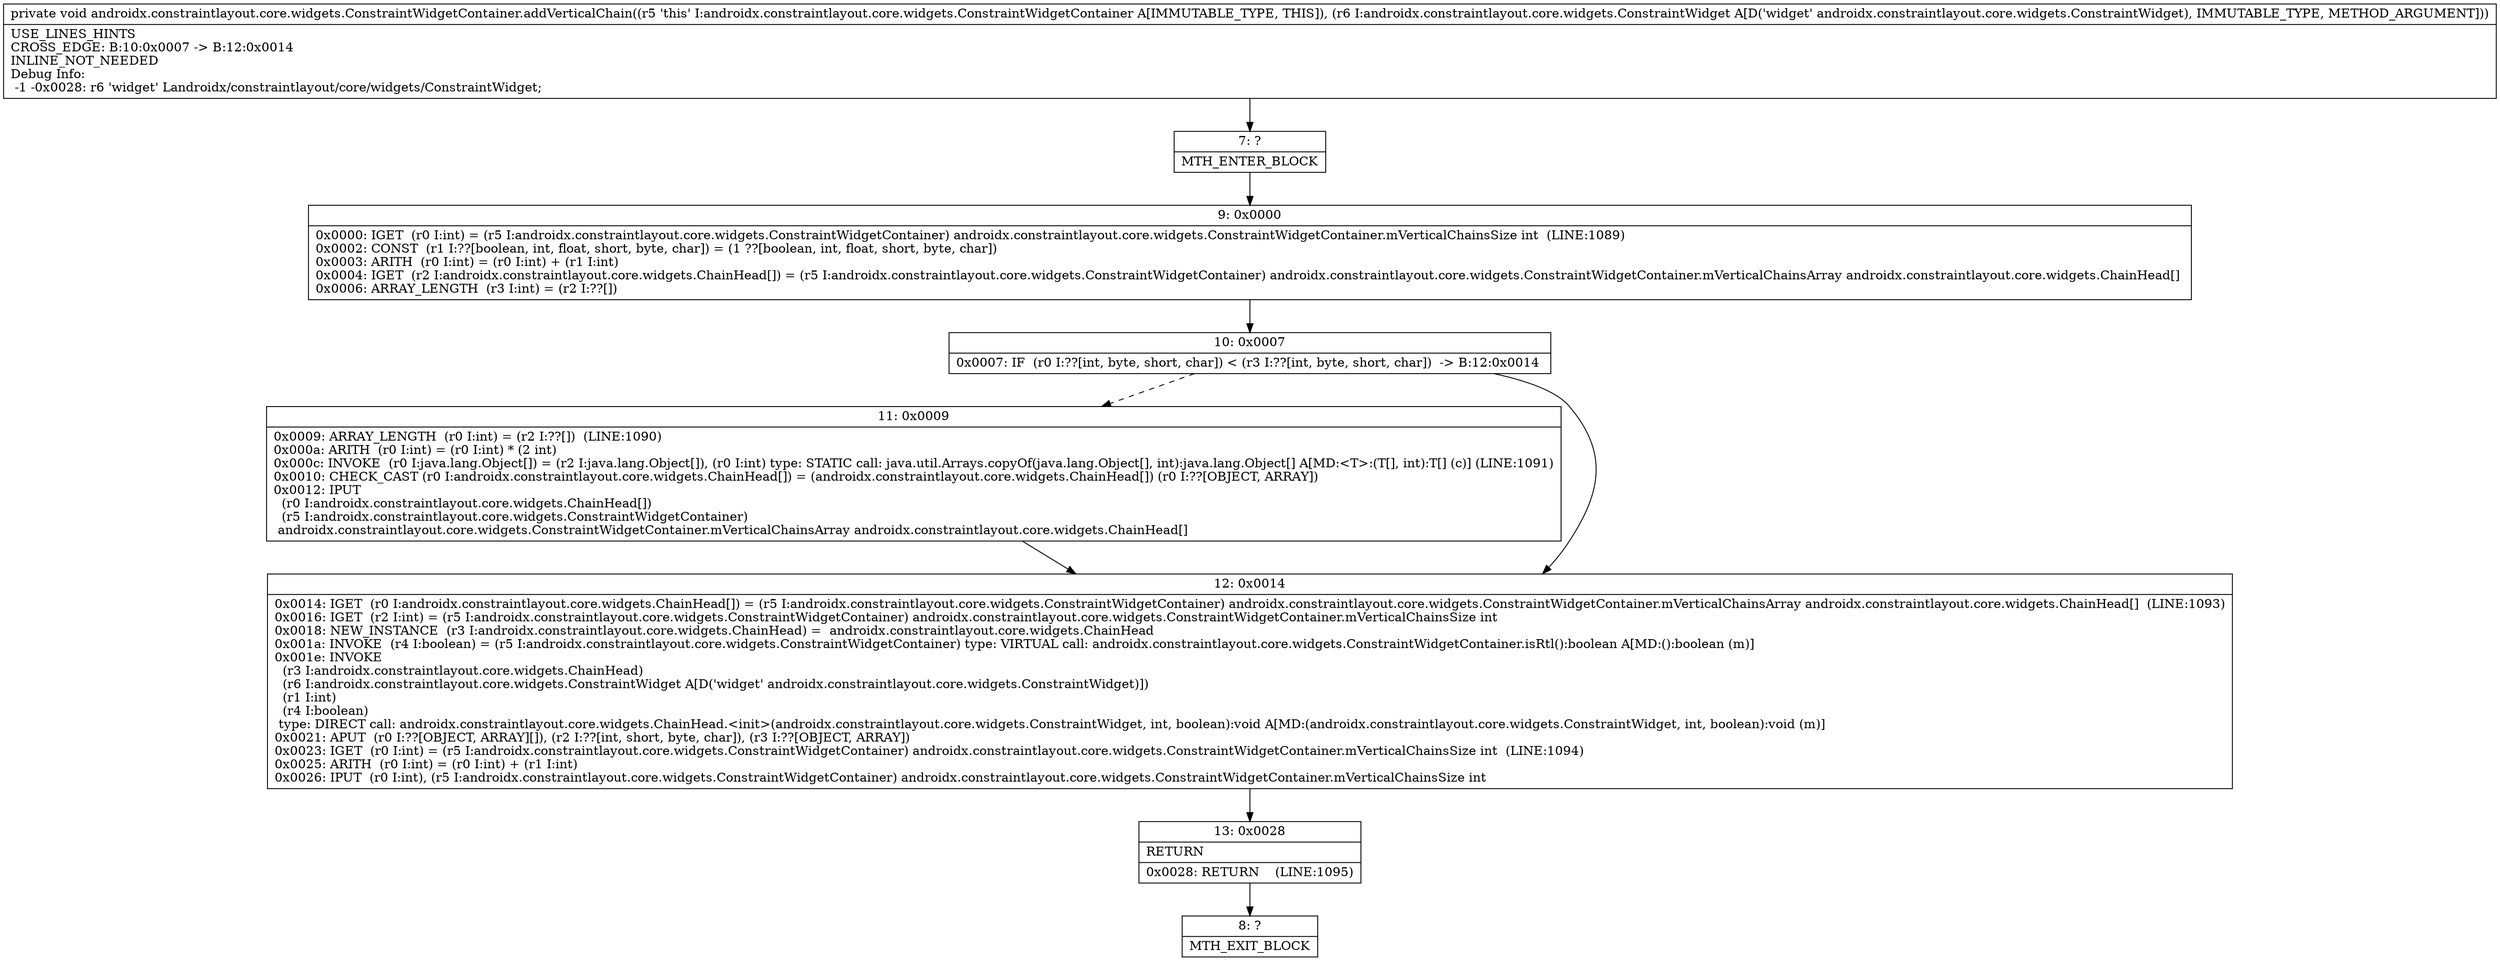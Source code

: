 digraph "CFG forandroidx.constraintlayout.core.widgets.ConstraintWidgetContainer.addVerticalChain(Landroidx\/constraintlayout\/core\/widgets\/ConstraintWidget;)V" {
Node_7 [shape=record,label="{7\:\ ?|MTH_ENTER_BLOCK\l}"];
Node_9 [shape=record,label="{9\:\ 0x0000|0x0000: IGET  (r0 I:int) = (r5 I:androidx.constraintlayout.core.widgets.ConstraintWidgetContainer) androidx.constraintlayout.core.widgets.ConstraintWidgetContainer.mVerticalChainsSize int  (LINE:1089)\l0x0002: CONST  (r1 I:??[boolean, int, float, short, byte, char]) = (1 ??[boolean, int, float, short, byte, char]) \l0x0003: ARITH  (r0 I:int) = (r0 I:int) + (r1 I:int) \l0x0004: IGET  (r2 I:androidx.constraintlayout.core.widgets.ChainHead[]) = (r5 I:androidx.constraintlayout.core.widgets.ConstraintWidgetContainer) androidx.constraintlayout.core.widgets.ConstraintWidgetContainer.mVerticalChainsArray androidx.constraintlayout.core.widgets.ChainHead[] \l0x0006: ARRAY_LENGTH  (r3 I:int) = (r2 I:??[]) \l}"];
Node_10 [shape=record,label="{10\:\ 0x0007|0x0007: IF  (r0 I:??[int, byte, short, char]) \< (r3 I:??[int, byte, short, char])  \-\> B:12:0x0014 \l}"];
Node_11 [shape=record,label="{11\:\ 0x0009|0x0009: ARRAY_LENGTH  (r0 I:int) = (r2 I:??[])  (LINE:1090)\l0x000a: ARITH  (r0 I:int) = (r0 I:int) * (2 int) \l0x000c: INVOKE  (r0 I:java.lang.Object[]) = (r2 I:java.lang.Object[]), (r0 I:int) type: STATIC call: java.util.Arrays.copyOf(java.lang.Object[], int):java.lang.Object[] A[MD:\<T\>:(T[], int):T[] (c)] (LINE:1091)\l0x0010: CHECK_CAST (r0 I:androidx.constraintlayout.core.widgets.ChainHead[]) = (androidx.constraintlayout.core.widgets.ChainHead[]) (r0 I:??[OBJECT, ARRAY]) \l0x0012: IPUT  \l  (r0 I:androidx.constraintlayout.core.widgets.ChainHead[])\l  (r5 I:androidx.constraintlayout.core.widgets.ConstraintWidgetContainer)\l androidx.constraintlayout.core.widgets.ConstraintWidgetContainer.mVerticalChainsArray androidx.constraintlayout.core.widgets.ChainHead[] \l}"];
Node_12 [shape=record,label="{12\:\ 0x0014|0x0014: IGET  (r0 I:androidx.constraintlayout.core.widgets.ChainHead[]) = (r5 I:androidx.constraintlayout.core.widgets.ConstraintWidgetContainer) androidx.constraintlayout.core.widgets.ConstraintWidgetContainer.mVerticalChainsArray androidx.constraintlayout.core.widgets.ChainHead[]  (LINE:1093)\l0x0016: IGET  (r2 I:int) = (r5 I:androidx.constraintlayout.core.widgets.ConstraintWidgetContainer) androidx.constraintlayout.core.widgets.ConstraintWidgetContainer.mVerticalChainsSize int \l0x0018: NEW_INSTANCE  (r3 I:androidx.constraintlayout.core.widgets.ChainHead) =  androidx.constraintlayout.core.widgets.ChainHead \l0x001a: INVOKE  (r4 I:boolean) = (r5 I:androidx.constraintlayout.core.widgets.ConstraintWidgetContainer) type: VIRTUAL call: androidx.constraintlayout.core.widgets.ConstraintWidgetContainer.isRtl():boolean A[MD:():boolean (m)]\l0x001e: INVOKE  \l  (r3 I:androidx.constraintlayout.core.widgets.ChainHead)\l  (r6 I:androidx.constraintlayout.core.widgets.ConstraintWidget A[D('widget' androidx.constraintlayout.core.widgets.ConstraintWidget)])\l  (r1 I:int)\l  (r4 I:boolean)\l type: DIRECT call: androidx.constraintlayout.core.widgets.ChainHead.\<init\>(androidx.constraintlayout.core.widgets.ConstraintWidget, int, boolean):void A[MD:(androidx.constraintlayout.core.widgets.ConstraintWidget, int, boolean):void (m)]\l0x0021: APUT  (r0 I:??[OBJECT, ARRAY][]), (r2 I:??[int, short, byte, char]), (r3 I:??[OBJECT, ARRAY]) \l0x0023: IGET  (r0 I:int) = (r5 I:androidx.constraintlayout.core.widgets.ConstraintWidgetContainer) androidx.constraintlayout.core.widgets.ConstraintWidgetContainer.mVerticalChainsSize int  (LINE:1094)\l0x0025: ARITH  (r0 I:int) = (r0 I:int) + (r1 I:int) \l0x0026: IPUT  (r0 I:int), (r5 I:androidx.constraintlayout.core.widgets.ConstraintWidgetContainer) androidx.constraintlayout.core.widgets.ConstraintWidgetContainer.mVerticalChainsSize int \l}"];
Node_13 [shape=record,label="{13\:\ 0x0028|RETURN\l|0x0028: RETURN    (LINE:1095)\l}"];
Node_8 [shape=record,label="{8\:\ ?|MTH_EXIT_BLOCK\l}"];
MethodNode[shape=record,label="{private void androidx.constraintlayout.core.widgets.ConstraintWidgetContainer.addVerticalChain((r5 'this' I:androidx.constraintlayout.core.widgets.ConstraintWidgetContainer A[IMMUTABLE_TYPE, THIS]), (r6 I:androidx.constraintlayout.core.widgets.ConstraintWidget A[D('widget' androidx.constraintlayout.core.widgets.ConstraintWidget), IMMUTABLE_TYPE, METHOD_ARGUMENT]))  | USE_LINES_HINTS\lCROSS_EDGE: B:10:0x0007 \-\> B:12:0x0014\lINLINE_NOT_NEEDED\lDebug Info:\l  \-1 \-0x0028: r6 'widget' Landroidx\/constraintlayout\/core\/widgets\/ConstraintWidget;\l}"];
MethodNode -> Node_7;Node_7 -> Node_9;
Node_9 -> Node_10;
Node_10 -> Node_11[style=dashed];
Node_10 -> Node_12;
Node_11 -> Node_12;
Node_12 -> Node_13;
Node_13 -> Node_8;
}

